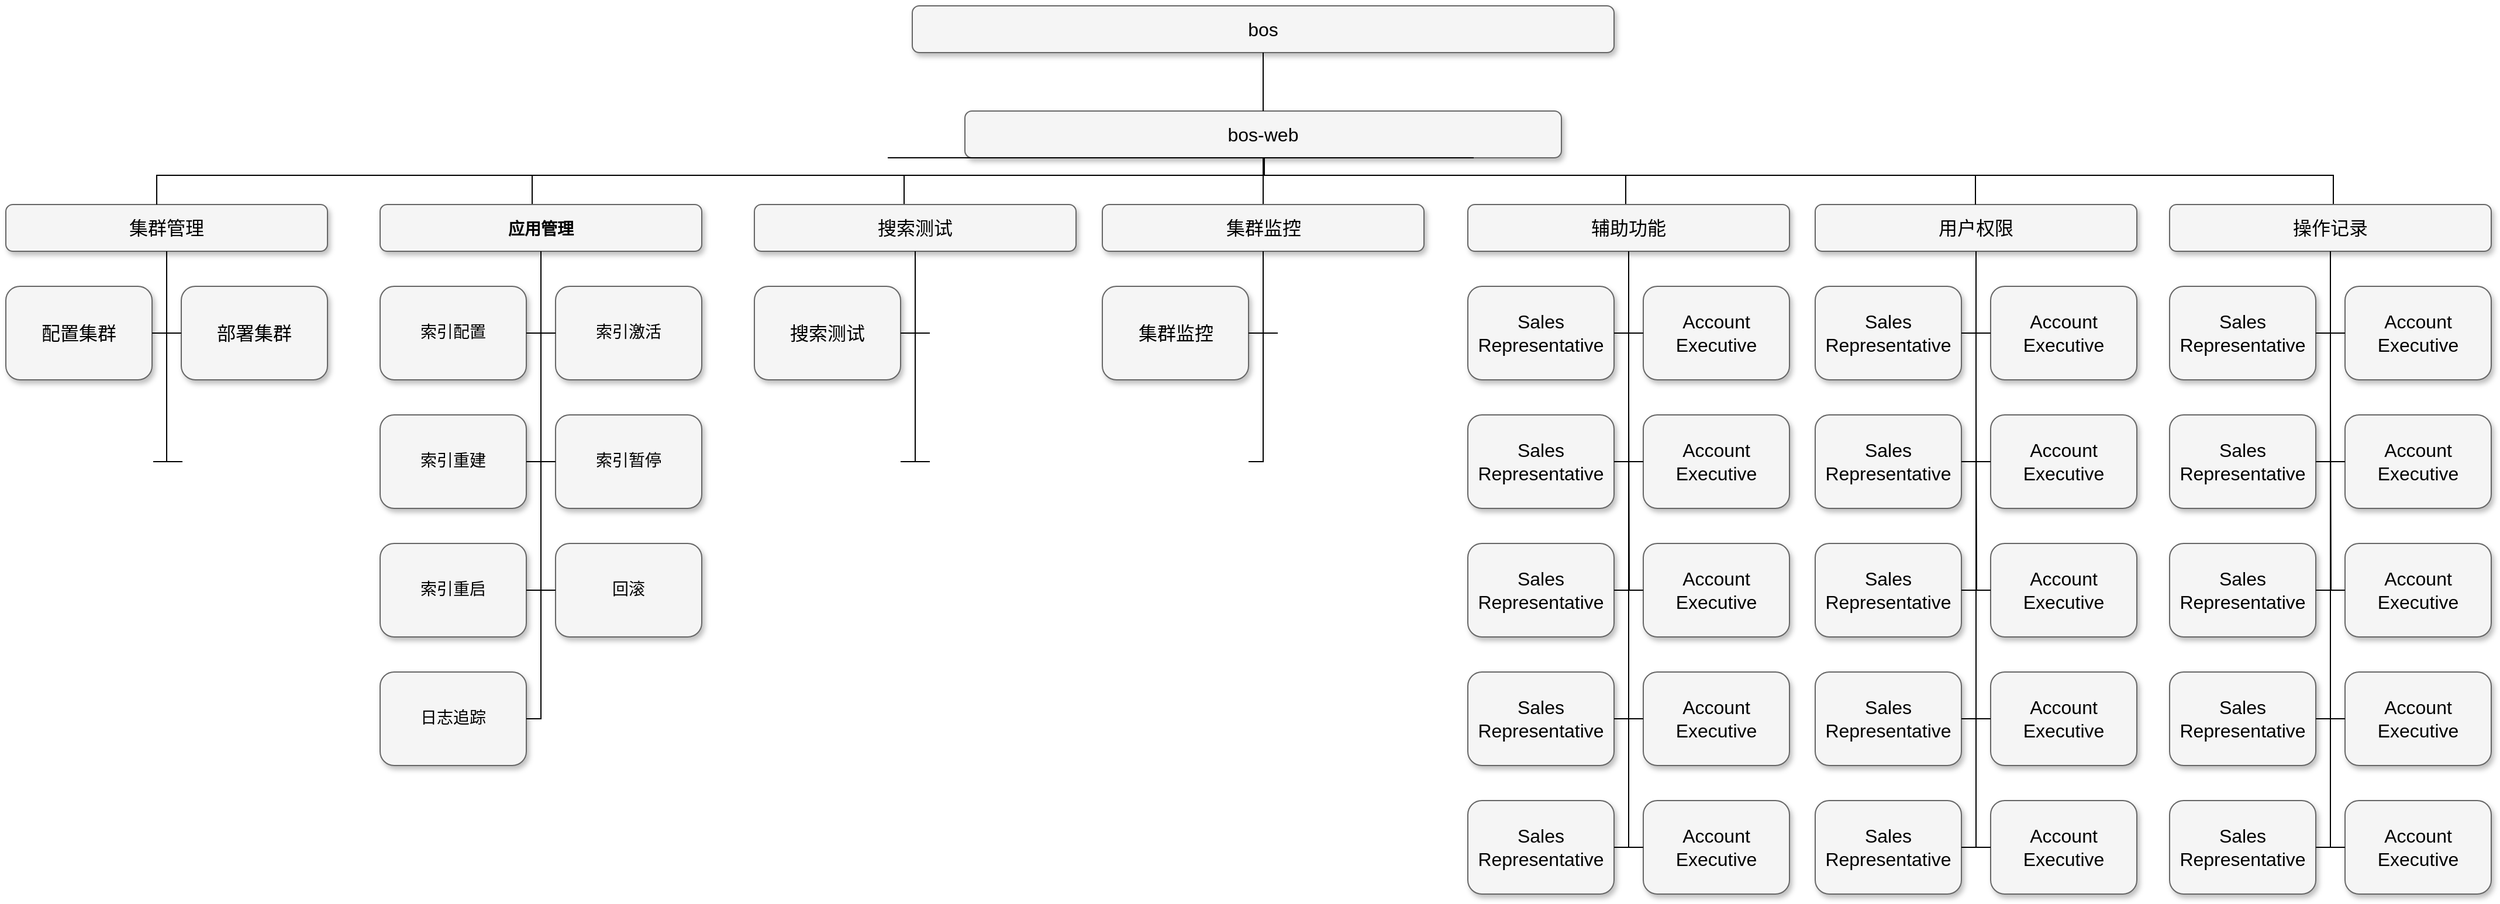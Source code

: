 <mxfile version="13.7.5" type="github">
  <diagram name="Page-1" id="b98fa263-6416-c6ec-5b7d-78bf54ef71d0">
    <mxGraphModel dx="3179.5" dy="707" grid="1" gridSize="10" guides="1" tooltips="1" connect="1" arrows="1" fold="1" page="1" pageScale="1.5" pageWidth="1169" pageHeight="826" background="#ffffff" math="0" shadow="0">
      <root>
        <mxCell id="0" style=";html=1;" />
        <mxCell id="1" style=";html=1;" parent="0" />
        <mxCell id="303ed1de8c2c98b4-3" value="bos" style="whiteSpace=wrap;html=1;rounded=1;shadow=1;strokeWidth=1;fontSize=16;align=center;fillColor=#f5f5f5;strokeColor=#666666;" parent="1" vertex="1">
          <mxGeometry x="585" y="245" width="600" height="40" as="geometry" />
        </mxCell>
        <mxCell id="303ed1de8c2c98b4-4" value="bos-web" style="whiteSpace=wrap;html=1;rounded=1;shadow=1;strokeWidth=1;fontSize=16;align=center;fillColor=#f5f5f5;strokeColor=#666666;" parent="1" vertex="1">
          <mxGeometry x="630" y="335" width="510" height="40" as="geometry" />
        </mxCell>
        <mxCell id="303ed1de8c2c98b4-9" value="用户权限" style="whiteSpace=wrap;html=1;rounded=1;shadow=1;strokeWidth=1;fontSize=16;align=center;fillColor=#f5f5f5;strokeColor=#666666;" parent="1" vertex="1">
          <mxGeometry x="1357" y="415" width="275" height="40" as="geometry" />
        </mxCell>
        <mxCell id="303ed1de8c2c98b4-19" value="Sales Representative" style="whiteSpace=wrap;html=1;rounded=1;shadow=1;strokeWidth=1;fontSize=16;align=center;fillColor=#f5f5f5;strokeColor=#666666;" parent="1" vertex="1">
          <mxGeometry x="1357" y="485" width="125" height="80" as="geometry" />
        </mxCell>
        <mxCell id="303ed1de8c2c98b4-20" value="Account Executive" style="whiteSpace=wrap;html=1;rounded=1;shadow=1;strokeWidth=1;fontSize=16;align=center;fillColor=#f5f5f5;strokeColor=#666666;" parent="1" vertex="1">
          <mxGeometry x="1507" y="485" width="125" height="80" as="geometry" />
        </mxCell>
        <mxCell id="303ed1de8c2c98b4-29" value="&lt;span&gt;Sales Representative&lt;/span&gt;" style="whiteSpace=wrap;html=1;rounded=1;shadow=1;strokeWidth=1;fontSize=16;align=center;fillColor=#f5f5f5;strokeColor=#666666;" parent="1" vertex="1">
          <mxGeometry x="1357" y="595" width="125" height="80" as="geometry" />
        </mxCell>
        <mxCell id="303ed1de8c2c98b4-30" value="&lt;span&gt;Account Executive&lt;/span&gt;" style="whiteSpace=wrap;html=1;rounded=1;shadow=1;strokeWidth=1;fontSize=16;align=center;fillColor=#f5f5f5;strokeColor=#666666;" parent="1" vertex="1">
          <mxGeometry x="1507" y="595" width="125" height="80" as="geometry" />
        </mxCell>
        <mxCell id="303ed1de8c2c98b4-39" value="&lt;span&gt;Sales Representative&lt;/span&gt;" style="whiteSpace=wrap;html=1;rounded=1;shadow=1;strokeWidth=1;fontSize=16;align=center;fillColor=#f5f5f5;strokeColor=#666666;" parent="1" vertex="1">
          <mxGeometry x="1357" y="705" width="125" height="80" as="geometry" />
        </mxCell>
        <mxCell id="303ed1de8c2c98b4-40" value="&lt;span&gt;Account Executive&lt;/span&gt;" style="whiteSpace=wrap;html=1;rounded=1;shadow=1;strokeWidth=1;fontSize=16;align=center;fillColor=#f5f5f5;strokeColor=#666666;" parent="1" vertex="1">
          <mxGeometry x="1507" y="705" width="125" height="80" as="geometry" />
        </mxCell>
        <mxCell id="303ed1de8c2c98b4-49" value="&lt;span&gt;Sales Representative&lt;/span&gt;" style="whiteSpace=wrap;html=1;rounded=1;shadow=1;strokeWidth=1;fontSize=16;align=center;fillColor=#f5f5f5;strokeColor=#666666;" parent="1" vertex="1">
          <mxGeometry x="1357" y="815" width="125" height="80" as="geometry" />
        </mxCell>
        <mxCell id="303ed1de8c2c98b4-50" value="&lt;span&gt;Account Executive&lt;/span&gt;" style="whiteSpace=wrap;html=1;rounded=1;shadow=1;strokeWidth=1;fontSize=16;align=center;fillColor=#f5f5f5;strokeColor=#666666;" parent="1" vertex="1">
          <mxGeometry x="1507" y="815" width="125" height="80" as="geometry" />
        </mxCell>
        <mxCell id="303ed1de8c2c98b4-59" value="&lt;span&gt;Sales Representative&lt;/span&gt;" style="whiteSpace=wrap;html=1;rounded=1;shadow=1;strokeWidth=1;fontSize=16;align=center;fillColor=#f5f5f5;strokeColor=#666666;" parent="1" vertex="1">
          <mxGeometry x="1357" y="925" width="125" height="80" as="geometry" />
        </mxCell>
        <mxCell id="303ed1de8c2c98b4-60" value="&lt;span&gt;Account Executive&lt;/span&gt;" style="whiteSpace=wrap;html=1;rounded=1;shadow=1;strokeWidth=1;fontSize=16;align=center;fillColor=#f5f5f5;strokeColor=#666666;" parent="1" vertex="1">
          <mxGeometry x="1507" y="925" width="125" height="80" as="geometry" />
        </mxCell>
        <mxCell id="303ed1de8c2c98b4-79" style="edgeStyle=orthogonalEdgeStyle;html=1;startSize=6;endFill=0;endSize=6;strokeWidth=1;fontSize=16;rounded=0;endArrow=none;" parent="1" source="303ed1de8c2c98b4-3" target="303ed1de8c2c98b4-4" edge="1">
          <mxGeometry relative="1" as="geometry" />
        </mxCell>
        <mxCell id="303ed1de8c2c98b4-80" style="edgeStyle=orthogonalEdgeStyle;html=1;startSize=6;endFill=0;endSize=6;strokeWidth=1;fontSize=16;rounded=0;endArrow=none;" parent="1" source="303ed1de8c2c98b4-4" edge="1">
          <mxGeometry relative="1" as="geometry">
            <Array as="points">
              <mxPoint x="886" y="390" />
              <mxPoint x="578" y="390" />
            </Array>
            <mxPoint x="578" y="415" as="targetPoint" />
          </mxGeometry>
        </mxCell>
        <mxCell id="303ed1de8c2c98b4-81" style="edgeStyle=elbowEdgeStyle;html=1;startSize=6;endFill=0;endSize=6;strokeWidth=1;fontSize=16;rounded=0;endArrow=none;" parent="1" source="303ed1de8c2c98b4-4" edge="1">
          <mxGeometry relative="1" as="geometry">
            <Array as="points">
              <mxPoint x="885" y="395" />
            </Array>
            <mxPoint x="885" y="415" as="targetPoint" />
          </mxGeometry>
        </mxCell>
        <mxCell id="303ed1de8c2c98b4-82" style="edgeStyle=orthogonalEdgeStyle;html=1;startSize=6;endFill=0;endSize=6;strokeWidth=1;fontSize=16;rounded=0;endArrow=none;exitX=0.5;exitY=1;" parent="1" source="303ed1de8c2c98b4-4" edge="1">
          <mxGeometry relative="1" as="geometry">
            <Array as="points">
              <mxPoint x="885" y="390" />
              <mxPoint x="260" y="390" />
            </Array>
            <mxPoint x="260" y="415" as="targetPoint" />
          </mxGeometry>
        </mxCell>
        <mxCell id="303ed1de8c2c98b4-83" style="edgeStyle=orthogonalEdgeStyle;html=1;startSize=6;endFill=0;endSize=6;strokeWidth=1;fontSize=16;rounded=0;endArrow=none;" parent="1" source="303ed1de8c2c98b4-4" edge="1">
          <mxGeometry relative="1" as="geometry">
            <Array as="points">
              <mxPoint x="885" y="390" />
              <mxPoint x="1195" y="390" />
            </Array>
            <mxPoint x="1195" y="415" as="targetPoint" />
          </mxGeometry>
        </mxCell>
        <mxCell id="303ed1de8c2c98b4-84" style="edgeStyle=orthogonalEdgeStyle;html=1;startSize=6;endFill=0;endSize=6;strokeWidth=1;fontSize=16;rounded=0;endArrow=none;" parent="1" source="303ed1de8c2c98b4-4" target="303ed1de8c2c98b4-9" edge="1">
          <mxGeometry relative="1" as="geometry">
            <Array as="points">
              <mxPoint x="885" y="390" />
              <mxPoint x="1494" y="390" />
            </Array>
          </mxGeometry>
        </mxCell>
        <mxCell id="303ed1de8c2c98b4-109" style="edgeStyle=orthogonalEdgeStyle;html=1;startSize=6;endFill=0;endSize=6;strokeWidth=1;fontSize=16;rounded=0;endArrow=none;entryX=1;entryY=0.5;" parent="1" source="303ed1de8c2c98b4-9" target="303ed1de8c2c98b4-19" edge="1">
          <mxGeometry relative="1" as="geometry">
            <Array as="points">
              <mxPoint x="1495" y="525" />
            </Array>
          </mxGeometry>
        </mxCell>
        <mxCell id="303ed1de8c2c98b4-110" style="edgeStyle=orthogonalEdgeStyle;html=1;startSize=6;endFill=0;endSize=6;strokeWidth=1;fontSize=16;rounded=0;endArrow=none;entryX=1;entryY=0.5;" parent="1" source="303ed1de8c2c98b4-9" target="303ed1de8c2c98b4-29" edge="1">
          <mxGeometry relative="1" as="geometry">
            <Array as="points">
              <mxPoint x="1495" y="635" />
            </Array>
          </mxGeometry>
        </mxCell>
        <mxCell id="303ed1de8c2c98b4-111" style="edgeStyle=orthogonalEdgeStyle;html=1;startSize=6;endFill=0;endSize=6;strokeWidth=1;fontSize=16;rounded=0;endArrow=none;entryX=1;entryY=0.5;" parent="1" source="303ed1de8c2c98b4-9" target="303ed1de8c2c98b4-39" edge="1">
          <mxGeometry relative="1" as="geometry">
            <mxPoint x="1680" y="740" as="targetPoint" />
            <Array as="points">
              <mxPoint x="1495" y="580" />
              <mxPoint x="1495" y="745" />
            </Array>
          </mxGeometry>
        </mxCell>
        <mxCell id="303ed1de8c2c98b4-112" style="edgeStyle=orthogonalEdgeStyle;html=1;startSize=6;endFill=0;endSize=6;strokeWidth=1;fontSize=16;rounded=0;endArrow=none;entryX=1;entryY=0.5;" parent="1" source="303ed1de8c2c98b4-9" target="303ed1de8c2c98b4-49" edge="1">
          <mxGeometry relative="1" as="geometry">
            <Array as="points">
              <mxPoint x="1495" y="855" />
            </Array>
          </mxGeometry>
        </mxCell>
        <mxCell id="303ed1de8c2c98b4-113" style="edgeStyle=orthogonalEdgeStyle;html=1;startSize=6;endFill=0;endSize=6;strokeWidth=1;fontSize=16;rounded=0;endArrow=none;entryX=1;entryY=0.5;" parent="1" source="303ed1de8c2c98b4-9" target="303ed1de8c2c98b4-59" edge="1">
          <mxGeometry relative="1" as="geometry">
            <Array as="points">
              <mxPoint x="1495" y="965" />
            </Array>
          </mxGeometry>
        </mxCell>
        <mxCell id="303ed1de8c2c98b4-114" style="edgeStyle=orthogonalEdgeStyle;html=1;startSize=6;endFill=0;endSize=6;strokeWidth=1;fontSize=16;rounded=0;endArrow=none;entryX=0;entryY=0.5;" parent="1" source="303ed1de8c2c98b4-9" target="303ed1de8c2c98b4-20" edge="1">
          <mxGeometry relative="1" as="geometry">
            <Array as="points">
              <mxPoint x="1495" y="525" />
            </Array>
          </mxGeometry>
        </mxCell>
        <mxCell id="303ed1de8c2c98b4-115" style="edgeStyle=orthogonalEdgeStyle;html=1;startSize=6;endFill=0;endSize=6;strokeWidth=1;fontSize=16;rounded=0;endArrow=none;entryX=0;entryY=0.5;" parent="1" source="303ed1de8c2c98b4-9" target="303ed1de8c2c98b4-30" edge="1">
          <mxGeometry relative="1" as="geometry">
            <Array as="points">
              <mxPoint x="1495" y="635" />
            </Array>
          </mxGeometry>
        </mxCell>
        <mxCell id="303ed1de8c2c98b4-116" style="edgeStyle=orthogonalEdgeStyle;html=1;startSize=6;endFill=0;endSize=6;strokeWidth=1;fontSize=16;rounded=0;endArrow=none;entryX=0;entryY=0.5;" parent="1" source="303ed1de8c2c98b4-9" target="303ed1de8c2c98b4-40" edge="1">
          <mxGeometry relative="1" as="geometry">
            <Array as="points">
              <mxPoint x="1495" y="745" />
            </Array>
          </mxGeometry>
        </mxCell>
        <mxCell id="303ed1de8c2c98b4-117" style="edgeStyle=orthogonalEdgeStyle;html=1;startSize=6;endFill=0;endSize=6;strokeWidth=1;fontSize=16;rounded=0;endArrow=none;entryX=0;entryY=0.5;" parent="1" source="303ed1de8c2c98b4-9" target="303ed1de8c2c98b4-50" edge="1">
          <mxGeometry relative="1" as="geometry">
            <Array as="points">
              <mxPoint x="1495" y="855" />
            </Array>
          </mxGeometry>
        </mxCell>
        <mxCell id="303ed1de8c2c98b4-118" style="edgeStyle=orthogonalEdgeStyle;html=1;startSize=6;endFill=0;endSize=6;strokeWidth=1;fontSize=16;rounded=0;endArrow=none;entryX=0;entryY=0.5;" parent="1" source="303ed1de8c2c98b4-9" target="303ed1de8c2c98b4-60" edge="1">
          <mxGeometry relative="1" as="geometry">
            <Array as="points">
              <mxPoint x="1495" y="965" />
            </Array>
          </mxGeometry>
        </mxCell>
        <mxCell id="FHTOoToXrkzVN3hK7Ukm-1" style="edgeStyle=orthogonalEdgeStyle;html=1;startSize=6;endFill=0;endSize=6;strokeWidth=1;fontSize=16;rounded=0;endArrow=none;" edge="1" parent="1">
          <mxGeometry relative="1" as="geometry">
            <Array as="points">
              <mxPoint x="885" y="375" />
              <mxPoint x="885" y="390" />
              <mxPoint x="1800" y="390" />
              <mxPoint x="1800" y="415" />
            </Array>
            <mxPoint x="1065" y="375" as="sourcePoint" />
            <mxPoint x="1760" y="415" as="targetPoint" />
          </mxGeometry>
        </mxCell>
        <mxCell id="FHTOoToXrkzVN3hK7Ukm-2" value="操作记录" style="whiteSpace=wrap;html=1;rounded=1;shadow=1;strokeWidth=1;fontSize=16;align=center;fillColor=#f5f5f5;strokeColor=#666666;" vertex="1" parent="1">
          <mxGeometry x="1660" y="415" width="275" height="40" as="geometry" />
        </mxCell>
        <mxCell id="FHTOoToXrkzVN3hK7Ukm-3" value="Sales Representative" style="whiteSpace=wrap;html=1;rounded=1;shadow=1;strokeWidth=1;fontSize=16;align=center;fillColor=#f5f5f5;strokeColor=#666666;" vertex="1" parent="1">
          <mxGeometry x="1660" y="485" width="125" height="80" as="geometry" />
        </mxCell>
        <mxCell id="FHTOoToXrkzVN3hK7Ukm-4" value="Account Executive" style="whiteSpace=wrap;html=1;rounded=1;shadow=1;strokeWidth=1;fontSize=16;align=center;fillColor=#f5f5f5;strokeColor=#666666;" vertex="1" parent="1">
          <mxGeometry x="1810" y="485" width="125" height="80" as="geometry" />
        </mxCell>
        <mxCell id="FHTOoToXrkzVN3hK7Ukm-5" value="&lt;span&gt;Sales Representative&lt;/span&gt;" style="whiteSpace=wrap;html=1;rounded=1;shadow=1;strokeWidth=1;fontSize=16;align=center;fillColor=#f5f5f5;strokeColor=#666666;" vertex="1" parent="1">
          <mxGeometry x="1660" y="595" width="125" height="80" as="geometry" />
        </mxCell>
        <mxCell id="FHTOoToXrkzVN3hK7Ukm-6" value="&lt;span&gt;Account Executive&lt;/span&gt;" style="whiteSpace=wrap;html=1;rounded=1;shadow=1;strokeWidth=1;fontSize=16;align=center;fillColor=#f5f5f5;strokeColor=#666666;" vertex="1" parent="1">
          <mxGeometry x="1810" y="595" width="125" height="80" as="geometry" />
        </mxCell>
        <mxCell id="FHTOoToXrkzVN3hK7Ukm-7" value="&lt;span&gt;Sales Representative&lt;/span&gt;" style="whiteSpace=wrap;html=1;rounded=1;shadow=1;strokeWidth=1;fontSize=16;align=center;fillColor=#f5f5f5;strokeColor=#666666;" vertex="1" parent="1">
          <mxGeometry x="1660" y="705" width="125" height="80" as="geometry" />
        </mxCell>
        <mxCell id="FHTOoToXrkzVN3hK7Ukm-8" value="&lt;span&gt;Account Executive&lt;/span&gt;" style="whiteSpace=wrap;html=1;rounded=1;shadow=1;strokeWidth=1;fontSize=16;align=center;fillColor=#f5f5f5;strokeColor=#666666;" vertex="1" parent="1">
          <mxGeometry x="1810" y="705" width="125" height="80" as="geometry" />
        </mxCell>
        <mxCell id="FHTOoToXrkzVN3hK7Ukm-9" value="&lt;span&gt;Sales Representative&lt;/span&gt;" style="whiteSpace=wrap;html=1;rounded=1;shadow=1;strokeWidth=1;fontSize=16;align=center;fillColor=#f5f5f5;strokeColor=#666666;" vertex="1" parent="1">
          <mxGeometry x="1660" y="815" width="125" height="80" as="geometry" />
        </mxCell>
        <mxCell id="FHTOoToXrkzVN3hK7Ukm-10" value="&lt;span&gt;Account Executive&lt;/span&gt;" style="whiteSpace=wrap;html=1;rounded=1;shadow=1;strokeWidth=1;fontSize=16;align=center;fillColor=#f5f5f5;strokeColor=#666666;" vertex="1" parent="1">
          <mxGeometry x="1810" y="815" width="125" height="80" as="geometry" />
        </mxCell>
        <mxCell id="FHTOoToXrkzVN3hK7Ukm-11" value="&lt;span&gt;Sales Representative&lt;/span&gt;" style="whiteSpace=wrap;html=1;rounded=1;shadow=1;strokeWidth=1;fontSize=16;align=center;fillColor=#f5f5f5;strokeColor=#666666;" vertex="1" parent="1">
          <mxGeometry x="1660" y="925" width="125" height="80" as="geometry" />
        </mxCell>
        <mxCell id="FHTOoToXrkzVN3hK7Ukm-12" value="&lt;span&gt;Account Executive&lt;/span&gt;" style="whiteSpace=wrap;html=1;rounded=1;shadow=1;strokeWidth=1;fontSize=16;align=center;fillColor=#f5f5f5;strokeColor=#666666;" vertex="1" parent="1">
          <mxGeometry x="1810" y="925" width="125" height="80" as="geometry" />
        </mxCell>
        <mxCell id="FHTOoToXrkzVN3hK7Ukm-13" style="edgeStyle=orthogonalEdgeStyle;html=1;startSize=6;endFill=0;endSize=6;strokeWidth=1;fontSize=16;rounded=0;endArrow=none;entryX=1;entryY=0.5;" edge="1" parent="1" source="FHTOoToXrkzVN3hK7Ukm-2" target="FHTOoToXrkzVN3hK7Ukm-3">
          <mxGeometry relative="1" as="geometry">
            <Array as="points">
              <mxPoint x="1798" y="525" />
            </Array>
          </mxGeometry>
        </mxCell>
        <mxCell id="FHTOoToXrkzVN3hK7Ukm-14" style="edgeStyle=orthogonalEdgeStyle;html=1;startSize=6;endFill=0;endSize=6;strokeWidth=1;fontSize=16;rounded=0;endArrow=none;entryX=1;entryY=0.5;" edge="1" parent="1" source="FHTOoToXrkzVN3hK7Ukm-2" target="FHTOoToXrkzVN3hK7Ukm-5">
          <mxGeometry relative="1" as="geometry">
            <Array as="points">
              <mxPoint x="1798" y="635" />
            </Array>
          </mxGeometry>
        </mxCell>
        <mxCell id="FHTOoToXrkzVN3hK7Ukm-15" style="edgeStyle=orthogonalEdgeStyle;html=1;startSize=6;endFill=0;endSize=6;strokeWidth=1;fontSize=16;rounded=0;endArrow=none;entryX=1;entryY=0.5;" edge="1" parent="1" source="FHTOoToXrkzVN3hK7Ukm-2" target="FHTOoToXrkzVN3hK7Ukm-7">
          <mxGeometry relative="1" as="geometry">
            <mxPoint x="1983" y="740" as="targetPoint" />
            <Array as="points">
              <mxPoint x="1798" y="580" />
              <mxPoint x="1798" y="745" />
            </Array>
          </mxGeometry>
        </mxCell>
        <mxCell id="FHTOoToXrkzVN3hK7Ukm-16" style="edgeStyle=orthogonalEdgeStyle;html=1;startSize=6;endFill=0;endSize=6;strokeWidth=1;fontSize=16;rounded=0;endArrow=none;entryX=1;entryY=0.5;" edge="1" parent="1" source="FHTOoToXrkzVN3hK7Ukm-2" target="FHTOoToXrkzVN3hK7Ukm-9">
          <mxGeometry relative="1" as="geometry">
            <Array as="points">
              <mxPoint x="1798" y="855" />
            </Array>
          </mxGeometry>
        </mxCell>
        <mxCell id="FHTOoToXrkzVN3hK7Ukm-17" style="edgeStyle=orthogonalEdgeStyle;html=1;startSize=6;endFill=0;endSize=6;strokeWidth=1;fontSize=16;rounded=0;endArrow=none;entryX=1;entryY=0.5;" edge="1" parent="1" source="FHTOoToXrkzVN3hK7Ukm-2" target="FHTOoToXrkzVN3hK7Ukm-11">
          <mxGeometry relative="1" as="geometry">
            <Array as="points">
              <mxPoint x="1798" y="965" />
            </Array>
          </mxGeometry>
        </mxCell>
        <mxCell id="FHTOoToXrkzVN3hK7Ukm-18" style="edgeStyle=orthogonalEdgeStyle;html=1;startSize=6;endFill=0;endSize=6;strokeWidth=1;fontSize=16;rounded=0;endArrow=none;entryX=0;entryY=0.5;" edge="1" parent="1" source="FHTOoToXrkzVN3hK7Ukm-2" target="FHTOoToXrkzVN3hK7Ukm-4">
          <mxGeometry relative="1" as="geometry">
            <Array as="points">
              <mxPoint x="1798" y="525" />
            </Array>
          </mxGeometry>
        </mxCell>
        <mxCell id="FHTOoToXrkzVN3hK7Ukm-19" style="edgeStyle=orthogonalEdgeStyle;html=1;startSize=6;endFill=0;endSize=6;strokeWidth=1;fontSize=16;rounded=0;endArrow=none;entryX=0;entryY=0.5;" edge="1" parent="1" source="FHTOoToXrkzVN3hK7Ukm-2" target="FHTOoToXrkzVN3hK7Ukm-6">
          <mxGeometry relative="1" as="geometry">
            <Array as="points">
              <mxPoint x="1798" y="635" />
            </Array>
          </mxGeometry>
        </mxCell>
        <mxCell id="FHTOoToXrkzVN3hK7Ukm-20" style="edgeStyle=orthogonalEdgeStyle;html=1;startSize=6;endFill=0;endSize=6;strokeWidth=1;fontSize=16;rounded=0;endArrow=none;entryX=0;entryY=0.5;" edge="1" parent="1" source="FHTOoToXrkzVN3hK7Ukm-2" target="FHTOoToXrkzVN3hK7Ukm-8">
          <mxGeometry relative="1" as="geometry">
            <Array as="points">
              <mxPoint x="1798" y="745" />
            </Array>
          </mxGeometry>
        </mxCell>
        <mxCell id="FHTOoToXrkzVN3hK7Ukm-21" style="edgeStyle=orthogonalEdgeStyle;html=1;startSize=6;endFill=0;endSize=6;strokeWidth=1;fontSize=16;rounded=0;endArrow=none;entryX=0;entryY=0.5;" edge="1" parent="1" source="FHTOoToXrkzVN3hK7Ukm-2" target="FHTOoToXrkzVN3hK7Ukm-10">
          <mxGeometry relative="1" as="geometry">
            <Array as="points">
              <mxPoint x="1798" y="855" />
            </Array>
          </mxGeometry>
        </mxCell>
        <mxCell id="FHTOoToXrkzVN3hK7Ukm-22" style="edgeStyle=orthogonalEdgeStyle;html=1;startSize=6;endFill=0;endSize=6;strokeWidth=1;fontSize=16;rounded=0;endArrow=none;entryX=0;entryY=0.5;" edge="1" parent="1" source="FHTOoToXrkzVN3hK7Ukm-2" target="FHTOoToXrkzVN3hK7Ukm-12">
          <mxGeometry relative="1" as="geometry">
            <Array as="points">
              <mxPoint x="1798" y="965" />
            </Array>
          </mxGeometry>
        </mxCell>
        <mxCell id="FHTOoToXrkzVN3hK7Ukm-23" value="&lt;br style=&quot;padding: 0px ; margin: 0px&quot;&gt;集群管理&lt;div style=&quot;padding: 0px ; margin: 0px&quot;&gt;&lt;br style=&quot;padding: 0px ; margin: 0px ; color: rgb(255 , 255 , 255) ; font-size: 14px ; font-weight: 700&quot;&gt;&lt;/div&gt;" style="whiteSpace=wrap;html=1;rounded=1;shadow=1;strokeWidth=1;fontSize=16;align=center;fillColor=#f5f5f5;strokeColor=#666666;" vertex="1" parent="1">
          <mxGeometry x="-190" y="415" width="275" height="40" as="geometry" />
        </mxCell>
        <mxCell id="FHTOoToXrkzVN3hK7Ukm-24" value="配置集群" style="whiteSpace=wrap;html=1;rounded=1;shadow=1;strokeWidth=1;fontSize=16;align=center;fillColor=#f5f5f5;strokeColor=#666666;" vertex="1" parent="1">
          <mxGeometry x="-190" y="485" width="125" height="80" as="geometry" />
        </mxCell>
        <mxCell id="FHTOoToXrkzVN3hK7Ukm-25" value="部署集群" style="whiteSpace=wrap;html=1;rounded=1;shadow=1;strokeWidth=1;fontSize=16;align=center;fillColor=#f5f5f5;strokeColor=#666666;" vertex="1" parent="1">
          <mxGeometry x="-40" y="485" width="125" height="80" as="geometry" />
        </mxCell>
        <mxCell id="FHTOoToXrkzVN3hK7Ukm-26" style="edgeStyle=orthogonalEdgeStyle;html=1;startSize=6;endFill=0;endSize=6;strokeWidth=1;fontSize=16;rounded=0;endArrow=none;entryX=1;entryY=0.5;" edge="1" parent="1" source="FHTOoToXrkzVN3hK7Ukm-23" target="FHTOoToXrkzVN3hK7Ukm-24">
          <mxGeometry relative="1" as="geometry">
            <Array as="points">
              <mxPoint x="-53" y="525" />
            </Array>
          </mxGeometry>
        </mxCell>
        <mxCell id="FHTOoToXrkzVN3hK7Ukm-27" style="edgeStyle=orthogonalEdgeStyle;html=1;startSize=6;endFill=0;endSize=6;strokeWidth=1;fontSize=16;rounded=0;endArrow=none;entryX=1;entryY=0.5;" edge="1" parent="1" source="FHTOoToXrkzVN3hK7Ukm-23">
          <mxGeometry relative="1" as="geometry">
            <Array as="points">
              <mxPoint x="-53" y="635" />
            </Array>
            <mxPoint x="-64" y="635" as="targetPoint" />
          </mxGeometry>
        </mxCell>
        <mxCell id="FHTOoToXrkzVN3hK7Ukm-28" style="edgeStyle=orthogonalEdgeStyle;html=1;startSize=6;endFill=0;endSize=6;strokeWidth=1;fontSize=16;rounded=0;endArrow=none;entryX=0;entryY=0.5;" edge="1" parent="1" source="FHTOoToXrkzVN3hK7Ukm-23" target="FHTOoToXrkzVN3hK7Ukm-25">
          <mxGeometry relative="1" as="geometry">
            <Array as="points">
              <mxPoint x="-53" y="525" />
            </Array>
          </mxGeometry>
        </mxCell>
        <mxCell id="FHTOoToXrkzVN3hK7Ukm-29" style="edgeStyle=orthogonalEdgeStyle;html=1;startSize=6;endFill=0;endSize=6;strokeWidth=1;fontSize=16;rounded=0;endArrow=none;entryX=0;entryY=0.5;" edge="1" parent="1" source="FHTOoToXrkzVN3hK7Ukm-23">
          <mxGeometry relative="1" as="geometry">
            <Array as="points">
              <mxPoint x="-53" y="635" />
            </Array>
            <mxPoint x="-39" y="635" as="targetPoint" />
          </mxGeometry>
        </mxCell>
        <mxCell id="FHTOoToXrkzVN3hK7Ukm-30" style="edgeStyle=orthogonalEdgeStyle;html=1;startSize=6;endFill=0;endSize=6;strokeWidth=1;fontSize=16;rounded=0;endArrow=none;exitX=0.5;exitY=1;" edge="1" parent="1">
          <mxGeometry relative="1" as="geometry">
            <Array as="points">
              <mxPoint x="886" y="375" />
              <mxPoint x="886" y="390" />
              <mxPoint x="-61" y="390" />
            </Array>
            <mxPoint x="564" y="375" as="sourcePoint" />
            <mxPoint x="-61" y="415" as="targetPoint" />
          </mxGeometry>
        </mxCell>
        <mxCell id="FHTOoToXrkzVN3hK7Ukm-31" value="&lt;span style=&quot;font-size: 14px ; font-weight: 700&quot;&gt;应用管理&lt;/span&gt;" style="whiteSpace=wrap;html=1;rounded=1;shadow=1;strokeWidth=1;fontSize=16;align=center;fillColor=#f5f5f5;strokeColor=#666666;" vertex="1" parent="1">
          <mxGeometry x="130" y="415" width="275" height="40" as="geometry" />
        </mxCell>
        <mxCell id="FHTOoToXrkzVN3hK7Ukm-32" value="&lt;p class=&quot;MsoNormal&quot; style=&quot;margin: 0pt 0pt 0.0pt ; text-align: justify ; font-family: &amp;#34;times new roman&amp;#34; ; font-size: 10.5pt&quot;&gt;&lt;span style=&quot;font-size: 10.5pt&quot;&gt;&lt;font face=&quot;宋体&quot;&gt;索引配置&lt;/font&gt;&lt;/span&gt;&lt;/p&gt;" style="whiteSpace=wrap;html=1;rounded=1;shadow=1;strokeWidth=1;fontSize=16;align=center;fillColor=#f5f5f5;strokeColor=#666666;" vertex="1" parent="1">
          <mxGeometry x="130" y="485" width="125" height="80" as="geometry" />
        </mxCell>
        <mxCell id="FHTOoToXrkzVN3hK7Ukm-33" value="&lt;p class=&quot;MsoNormal&quot; style=&quot;margin: 0pt 0pt 0.0pt ; text-align: justify ; font-family: &amp;#34;times new roman&amp;#34; ; font-size: 10.5pt&quot;&gt;&lt;span style=&quot;font-size: 10.5pt&quot;&gt;&lt;font face=&quot;宋体&quot;&gt;索引激活&lt;/font&gt;&lt;/span&gt;&lt;/p&gt;" style="whiteSpace=wrap;html=1;rounded=1;shadow=1;strokeWidth=1;fontSize=16;align=center;fillColor=#f5f5f5;strokeColor=#666666;" vertex="1" parent="1">
          <mxGeometry x="280" y="485" width="125" height="80" as="geometry" />
        </mxCell>
        <mxCell id="FHTOoToXrkzVN3hK7Ukm-34" value="&lt;p class=&quot;MsoNormal&quot; style=&quot;margin: 0pt 0pt 0.0pt ; text-align: justify ; font-family: &amp;#34;times new roman&amp;#34; ; font-size: 10.5pt&quot;&gt;&lt;span style=&quot;font-size: 10.5pt&quot;&gt;&lt;font face=&quot;宋体&quot;&gt;索引重建&lt;/font&gt;&lt;/span&gt;&lt;/p&gt;" style="whiteSpace=wrap;html=1;rounded=1;shadow=1;strokeWidth=1;fontSize=16;align=center;fillColor=#f5f5f5;strokeColor=#666666;" vertex="1" parent="1">
          <mxGeometry x="130" y="595" width="125" height="80" as="geometry" />
        </mxCell>
        <mxCell id="FHTOoToXrkzVN3hK7Ukm-35" value="&lt;p class=&quot;MsoNormal&quot; style=&quot;margin: 0pt 0pt 0.0pt ; text-align: justify ; font-family: &amp;#34;times new roman&amp;#34; ; font-size: 10.5pt&quot;&gt;&lt;span style=&quot;font-size: 10.5pt&quot;&gt;&lt;font face=&quot;宋体&quot;&gt;索引暂停&lt;/font&gt;&lt;/span&gt;&lt;/p&gt;" style="whiteSpace=wrap;html=1;rounded=1;shadow=1;strokeWidth=1;fontSize=16;align=center;fillColor=#f5f5f5;strokeColor=#666666;" vertex="1" parent="1">
          <mxGeometry x="280" y="595" width="125" height="80" as="geometry" />
        </mxCell>
        <mxCell id="FHTOoToXrkzVN3hK7Ukm-36" value="&lt;p class=&quot;MsoNormal&quot; style=&quot;margin: 0pt 0pt 0.0pt ; text-align: justify ; font-family: &amp;#34;times new roman&amp;#34; ; font-size: 10.5pt&quot;&gt;&lt;span style=&quot;font-size: 10.5pt&quot;&gt;&lt;font face=&quot;宋体&quot;&gt;索引重启&lt;/font&gt;&lt;/span&gt;&lt;/p&gt;" style="whiteSpace=wrap;html=1;rounded=1;shadow=1;strokeWidth=1;fontSize=16;align=center;fillColor=#f5f5f5;strokeColor=#666666;" vertex="1" parent="1">
          <mxGeometry x="130" y="705" width="125" height="80" as="geometry" />
        </mxCell>
        <mxCell id="FHTOoToXrkzVN3hK7Ukm-37" value="&lt;p class=&quot;MsoNormal&quot; style=&quot;margin: 0pt 0pt 0.0pt ; text-align: justify ; font-family: &amp;#34;times new roman&amp;#34; ; font-size: 10.5pt&quot;&gt;&lt;span style=&quot;font-size: 10.5pt&quot;&gt;&lt;font face=&quot;宋体&quot;&gt;日志追踪&lt;/font&gt;&lt;/span&gt;&lt;/p&gt;" style="whiteSpace=wrap;html=1;rounded=1;shadow=1;strokeWidth=1;fontSize=16;align=center;fillColor=#f5f5f5;strokeColor=#666666;" vertex="1" parent="1">
          <mxGeometry x="130" y="815" width="125" height="80" as="geometry" />
        </mxCell>
        <mxCell id="FHTOoToXrkzVN3hK7Ukm-38" value="&lt;p class=&quot;MsoNormal&quot; style=&quot;margin: 0pt 0pt 0.0pt ; text-align: justify ; font-family: &amp;#34;times new roman&amp;#34; ; font-size: 10.5pt&quot;&gt;&lt;span style=&quot;font-size: 10.5pt&quot;&gt;&lt;font face=&quot;宋体&quot;&gt;回滚&lt;/font&gt;&lt;/span&gt;&lt;/p&gt;" style="whiteSpace=wrap;html=1;rounded=1;shadow=1;strokeWidth=1;fontSize=16;align=center;fillColor=#f5f5f5;strokeColor=#666666;" vertex="1" parent="1">
          <mxGeometry x="280" y="705" width="125" height="80" as="geometry" />
        </mxCell>
        <mxCell id="FHTOoToXrkzVN3hK7Ukm-39" style="edgeStyle=orthogonalEdgeStyle;html=1;startSize=6;endFill=0;endSize=6;strokeWidth=1;fontSize=16;rounded=0;entryX=1;entryY=0.5;endArrow=none;" edge="1" parent="1" source="FHTOoToXrkzVN3hK7Ukm-31" target="FHTOoToXrkzVN3hK7Ukm-32">
          <mxGeometry relative="1" as="geometry">
            <Array as="points">
              <mxPoint x="268" y="525" />
            </Array>
          </mxGeometry>
        </mxCell>
        <mxCell id="FHTOoToXrkzVN3hK7Ukm-40" style="edgeStyle=orthogonalEdgeStyle;html=1;startSize=6;endFill=0;endSize=6;strokeWidth=1;fontSize=16;rounded=0;entryX=1;entryY=0.5;endArrow=none;" edge="1" parent="1" source="FHTOoToXrkzVN3hK7Ukm-31" target="FHTOoToXrkzVN3hK7Ukm-34">
          <mxGeometry relative="1" as="geometry">
            <Array as="points">
              <mxPoint x="268" y="635" />
            </Array>
          </mxGeometry>
        </mxCell>
        <mxCell id="FHTOoToXrkzVN3hK7Ukm-41" style="edgeStyle=orthogonalEdgeStyle;html=1;startSize=6;endFill=0;endSize=6;strokeWidth=1;fontSize=16;rounded=0;entryX=1;entryY=0.5;endArrow=none;" edge="1" parent="1" source="FHTOoToXrkzVN3hK7Ukm-31" target="FHTOoToXrkzVN3hK7Ukm-36">
          <mxGeometry relative="1" as="geometry">
            <Array as="points">
              <mxPoint x="268" y="745" />
            </Array>
          </mxGeometry>
        </mxCell>
        <mxCell id="FHTOoToXrkzVN3hK7Ukm-42" style="edgeStyle=orthogonalEdgeStyle;html=1;startSize=6;endFill=0;endSize=6;strokeWidth=1;fontSize=16;rounded=0;endArrow=none;entryX=1;entryY=0.5;" edge="1" parent="1" source="FHTOoToXrkzVN3hK7Ukm-31" target="FHTOoToXrkzVN3hK7Ukm-37">
          <mxGeometry relative="1" as="geometry">
            <Array as="points">
              <mxPoint x="268" y="855" />
            </Array>
          </mxGeometry>
        </mxCell>
        <mxCell id="FHTOoToXrkzVN3hK7Ukm-43" style="edgeStyle=orthogonalEdgeStyle;html=1;startSize=6;endFill=0;endSize=6;strokeWidth=1;fontSize=16;rounded=0;entryX=0;entryY=0.5;endArrow=none;" edge="1" parent="1" source="FHTOoToXrkzVN3hK7Ukm-31" target="FHTOoToXrkzVN3hK7Ukm-33">
          <mxGeometry relative="1" as="geometry">
            <Array as="points">
              <mxPoint x="268" y="525" />
            </Array>
          </mxGeometry>
        </mxCell>
        <mxCell id="FHTOoToXrkzVN3hK7Ukm-44" style="edgeStyle=orthogonalEdgeStyle;html=1;startSize=6;endFill=0;endSize=6;strokeWidth=1;fontSize=16;rounded=0;entryX=0;entryY=0.5;endArrow=none;" edge="1" parent="1" source="FHTOoToXrkzVN3hK7Ukm-31" target="FHTOoToXrkzVN3hK7Ukm-35">
          <mxGeometry relative="1" as="geometry">
            <Array as="points">
              <mxPoint x="268" y="635" />
            </Array>
          </mxGeometry>
        </mxCell>
        <mxCell id="FHTOoToXrkzVN3hK7Ukm-45" style="edgeStyle=orthogonalEdgeStyle;html=1;startSize=6;endFill=0;endSize=6;strokeWidth=1;fontSize=16;rounded=0;entryX=0;entryY=0.5;endArrow=none;" edge="1" parent="1" source="FHTOoToXrkzVN3hK7Ukm-31" target="FHTOoToXrkzVN3hK7Ukm-38">
          <mxGeometry relative="1" as="geometry">
            <Array as="points">
              <mxPoint x="268" y="745" />
            </Array>
          </mxGeometry>
        </mxCell>
        <mxCell id="FHTOoToXrkzVN3hK7Ukm-46" value="搜索测试" style="whiteSpace=wrap;html=1;rounded=1;shadow=1;strokeWidth=1;fontSize=16;align=center;fillColor=#f5f5f5;strokeColor=#666666;" vertex="1" parent="1">
          <mxGeometry x="450" y="415" width="275" height="40" as="geometry" />
        </mxCell>
        <mxCell id="FHTOoToXrkzVN3hK7Ukm-47" value="搜索测试" style="whiteSpace=wrap;html=1;rounded=1;shadow=1;strokeWidth=1;fontSize=16;align=center;fillColor=#f5f5f5;strokeColor=#666666;" vertex="1" parent="1">
          <mxGeometry x="450" y="485" width="125" height="80" as="geometry" />
        </mxCell>
        <mxCell id="FHTOoToXrkzVN3hK7Ukm-48" style="edgeStyle=orthogonalEdgeStyle;html=1;startSize=6;endFill=0;endSize=6;strokeWidth=1;fontSize=16;rounded=0;endArrow=none;entryX=1;entryY=0.5;" edge="1" parent="1" source="FHTOoToXrkzVN3hK7Ukm-46" target="FHTOoToXrkzVN3hK7Ukm-47">
          <mxGeometry relative="1" as="geometry">
            <Array as="points">
              <mxPoint x="587" y="525" />
            </Array>
          </mxGeometry>
        </mxCell>
        <mxCell id="FHTOoToXrkzVN3hK7Ukm-49" style="edgeStyle=orthogonalEdgeStyle;html=1;startSize=6;endFill=0;endSize=6;strokeWidth=1;fontSize=16;rounded=0;endArrow=none;entryX=1;entryY=0.5;" edge="1" parent="1" source="FHTOoToXrkzVN3hK7Ukm-46">
          <mxGeometry relative="1" as="geometry">
            <Array as="points">
              <mxPoint x="588" y="635" />
            </Array>
            <mxPoint x="575" y="635" as="targetPoint" />
          </mxGeometry>
        </mxCell>
        <mxCell id="FHTOoToXrkzVN3hK7Ukm-50" style="edgeStyle=orthogonalEdgeStyle;html=1;startSize=6;endFill=0;endSize=6;strokeWidth=1;fontSize=16;rounded=0;endArrow=none;entryX=0;entryY=0.5;" edge="1" parent="1" source="FHTOoToXrkzVN3hK7Ukm-46">
          <mxGeometry relative="1" as="geometry">
            <Array as="points">
              <mxPoint x="587" y="525" />
            </Array>
            <mxPoint x="600" y="525" as="targetPoint" />
          </mxGeometry>
        </mxCell>
        <mxCell id="FHTOoToXrkzVN3hK7Ukm-51" style="edgeStyle=orthogonalEdgeStyle;html=1;startSize=6;endFill=0;endSize=6;strokeWidth=1;fontSize=16;rounded=0;endArrow=none;entryX=0;entryY=0.5;" edge="1" parent="1" source="FHTOoToXrkzVN3hK7Ukm-46">
          <mxGeometry relative="1" as="geometry">
            <Array as="points">
              <mxPoint x="587" y="635" />
            </Array>
            <mxPoint x="600" y="635" as="targetPoint" />
          </mxGeometry>
        </mxCell>
        <mxCell id="FHTOoToXrkzVN3hK7Ukm-52" value="集群监控" style="whiteSpace=wrap;html=1;rounded=1;shadow=1;strokeWidth=1;fontSize=16;align=center;fillColor=#f5f5f5;strokeColor=#666666;" vertex="1" parent="1">
          <mxGeometry x="747.5" y="415" width="275" height="40" as="geometry" />
        </mxCell>
        <mxCell id="FHTOoToXrkzVN3hK7Ukm-53" value="集群监控" style="whiteSpace=wrap;html=1;rounded=1;shadow=1;strokeWidth=1;fontSize=16;align=center;fillColor=#f5f5f5;strokeColor=#666666;" vertex="1" parent="1">
          <mxGeometry x="747.5" y="485" width="125" height="80" as="geometry" />
        </mxCell>
        <mxCell id="FHTOoToXrkzVN3hK7Ukm-54" style="edgeStyle=orthogonalEdgeStyle;html=1;startSize=6;endFill=0;endSize=6;strokeWidth=1;fontSize=16;rounded=0;endArrow=none;entryX=1;entryY=0.5;" edge="1" parent="1" source="FHTOoToXrkzVN3hK7Ukm-52" target="FHTOoToXrkzVN3hK7Ukm-53">
          <mxGeometry relative="1" as="geometry">
            <Array as="points">
              <mxPoint x="885.5" y="525" />
            </Array>
          </mxGeometry>
        </mxCell>
        <mxCell id="FHTOoToXrkzVN3hK7Ukm-55" style="edgeStyle=orthogonalEdgeStyle;html=1;startSize=6;endFill=0;endSize=6;strokeWidth=1;fontSize=16;rounded=0;endArrow=none;entryX=0;entryY=0.5;" edge="1" parent="1" source="FHTOoToXrkzVN3hK7Ukm-52">
          <mxGeometry relative="1" as="geometry">
            <Array as="points">
              <mxPoint x="885.5" y="525" />
            </Array>
            <mxPoint x="897.5" y="525" as="targetPoint" />
          </mxGeometry>
        </mxCell>
        <mxCell id="FHTOoToXrkzVN3hK7Ukm-56" style="edgeStyle=orthogonalEdgeStyle;html=1;startSize=6;endFill=0;endSize=6;strokeWidth=1;fontSize=16;rounded=0;endArrow=none;entryX=1;entryY=0.5;" edge="1" parent="1" source="FHTOoToXrkzVN3hK7Ukm-52">
          <mxGeometry relative="1" as="geometry">
            <Array as="points">
              <mxPoint x="885.5" y="635" />
            </Array>
            <mxPoint x="872.5" y="635" as="targetPoint" />
          </mxGeometry>
        </mxCell>
        <mxCell id="FHTOoToXrkzVN3hK7Ukm-57" value="辅助功能" style="whiteSpace=wrap;html=1;rounded=1;shadow=1;strokeWidth=1;fontSize=16;align=center;fillColor=#f5f5f5;strokeColor=#666666;" vertex="1" parent="1">
          <mxGeometry x="1060" y="415" width="275" height="40" as="geometry" />
        </mxCell>
        <mxCell id="FHTOoToXrkzVN3hK7Ukm-58" value="Sales Representative" style="whiteSpace=wrap;html=1;rounded=1;shadow=1;strokeWidth=1;fontSize=16;align=center;fillColor=#f5f5f5;strokeColor=#666666;" vertex="1" parent="1">
          <mxGeometry x="1060" y="485" width="125" height="80" as="geometry" />
        </mxCell>
        <mxCell id="FHTOoToXrkzVN3hK7Ukm-59" value="Account Executive" style="whiteSpace=wrap;html=1;rounded=1;shadow=1;strokeWidth=1;fontSize=16;align=center;fillColor=#f5f5f5;strokeColor=#666666;" vertex="1" parent="1">
          <mxGeometry x="1210" y="485" width="125" height="80" as="geometry" />
        </mxCell>
        <mxCell id="FHTOoToXrkzVN3hK7Ukm-60" value="&lt;span&gt;Sales Representative&lt;/span&gt;" style="whiteSpace=wrap;html=1;rounded=1;shadow=1;strokeWidth=1;fontSize=16;align=center;fillColor=#f5f5f5;strokeColor=#666666;" vertex="1" parent="1">
          <mxGeometry x="1060" y="595" width="125" height="80" as="geometry" />
        </mxCell>
        <mxCell id="FHTOoToXrkzVN3hK7Ukm-61" value="&lt;span&gt;Account Executive&lt;/span&gt;" style="whiteSpace=wrap;html=1;rounded=1;shadow=1;strokeWidth=1;fontSize=16;align=center;fillColor=#f5f5f5;strokeColor=#666666;" vertex="1" parent="1">
          <mxGeometry x="1210" y="595" width="125" height="80" as="geometry" />
        </mxCell>
        <mxCell id="FHTOoToXrkzVN3hK7Ukm-62" value="&lt;span&gt;Sales Representative&lt;/span&gt;" style="whiteSpace=wrap;html=1;rounded=1;shadow=1;strokeWidth=1;fontSize=16;align=center;fillColor=#f5f5f5;strokeColor=#666666;" vertex="1" parent="1">
          <mxGeometry x="1060" y="705" width="125" height="80" as="geometry" />
        </mxCell>
        <mxCell id="FHTOoToXrkzVN3hK7Ukm-63" value="&lt;span&gt;Account Executive&lt;/span&gt;" style="whiteSpace=wrap;html=1;rounded=1;shadow=1;strokeWidth=1;fontSize=16;align=center;fillColor=#f5f5f5;strokeColor=#666666;" vertex="1" parent="1">
          <mxGeometry x="1210" y="705" width="125" height="80" as="geometry" />
        </mxCell>
        <mxCell id="FHTOoToXrkzVN3hK7Ukm-64" value="&lt;span&gt;Sales Representative&lt;/span&gt;" style="whiteSpace=wrap;html=1;rounded=1;shadow=1;strokeWidth=1;fontSize=16;align=center;fillColor=#f5f5f5;strokeColor=#666666;" vertex="1" parent="1">
          <mxGeometry x="1060" y="815" width="125" height="80" as="geometry" />
        </mxCell>
        <mxCell id="FHTOoToXrkzVN3hK7Ukm-65" value="&lt;span&gt;Account Executive&lt;/span&gt;" style="whiteSpace=wrap;html=1;rounded=1;shadow=1;strokeWidth=1;fontSize=16;align=center;fillColor=#f5f5f5;strokeColor=#666666;" vertex="1" parent="1">
          <mxGeometry x="1210" y="815" width="125" height="80" as="geometry" />
        </mxCell>
        <mxCell id="FHTOoToXrkzVN3hK7Ukm-66" value="&lt;span&gt;Sales Representative&lt;/span&gt;" style="whiteSpace=wrap;html=1;rounded=1;shadow=1;strokeWidth=1;fontSize=16;align=center;fillColor=#f5f5f5;strokeColor=#666666;" vertex="1" parent="1">
          <mxGeometry x="1060" y="925" width="125" height="80" as="geometry" />
        </mxCell>
        <mxCell id="FHTOoToXrkzVN3hK7Ukm-67" value="&lt;span&gt;Account Executive&lt;/span&gt;" style="whiteSpace=wrap;html=1;rounded=1;shadow=1;strokeWidth=1;fontSize=16;align=center;fillColor=#f5f5f5;strokeColor=#666666;" vertex="1" parent="1">
          <mxGeometry x="1210" y="925" width="125" height="80" as="geometry" />
        </mxCell>
        <mxCell id="FHTOoToXrkzVN3hK7Ukm-68" style="edgeStyle=orthogonalEdgeStyle;html=1;startSize=6;endFill=0;endSize=6;strokeWidth=1;fontSize=16;rounded=0;endArrow=none;entryX=1;entryY=0.5;" edge="1" parent="1" source="FHTOoToXrkzVN3hK7Ukm-57" target="FHTOoToXrkzVN3hK7Ukm-58">
          <mxGeometry relative="1" as="geometry">
            <Array as="points">
              <mxPoint x="1198" y="525" />
            </Array>
          </mxGeometry>
        </mxCell>
        <mxCell id="FHTOoToXrkzVN3hK7Ukm-69" style="edgeStyle=orthogonalEdgeStyle;html=1;startSize=6;endFill=0;endSize=6;strokeWidth=1;fontSize=16;rounded=0;endArrow=none;entryX=1;entryY=0.5;" edge="1" parent="1" source="FHTOoToXrkzVN3hK7Ukm-57" target="FHTOoToXrkzVN3hK7Ukm-60">
          <mxGeometry relative="1" as="geometry">
            <Array as="points">
              <mxPoint x="1198" y="635" />
            </Array>
          </mxGeometry>
        </mxCell>
        <mxCell id="FHTOoToXrkzVN3hK7Ukm-70" style="edgeStyle=orthogonalEdgeStyle;html=1;startSize=6;endFill=0;endSize=6;strokeWidth=1;fontSize=16;rounded=0;endArrow=none;entryX=1;entryY=0.5;" edge="1" parent="1" source="FHTOoToXrkzVN3hK7Ukm-57" target="FHTOoToXrkzVN3hK7Ukm-62">
          <mxGeometry relative="1" as="geometry">
            <mxPoint x="1383" y="740" as="targetPoint" />
            <Array as="points">
              <mxPoint x="1198" y="580" />
              <mxPoint x="1198" y="745" />
            </Array>
          </mxGeometry>
        </mxCell>
        <mxCell id="FHTOoToXrkzVN3hK7Ukm-71" style="edgeStyle=orthogonalEdgeStyle;html=1;startSize=6;endFill=0;endSize=6;strokeWidth=1;fontSize=16;rounded=0;endArrow=none;entryX=1;entryY=0.5;" edge="1" parent="1" source="FHTOoToXrkzVN3hK7Ukm-57" target="FHTOoToXrkzVN3hK7Ukm-64">
          <mxGeometry relative="1" as="geometry">
            <Array as="points">
              <mxPoint x="1198" y="855" />
            </Array>
          </mxGeometry>
        </mxCell>
        <mxCell id="FHTOoToXrkzVN3hK7Ukm-72" style="edgeStyle=orthogonalEdgeStyle;html=1;startSize=6;endFill=0;endSize=6;strokeWidth=1;fontSize=16;rounded=0;endArrow=none;entryX=1;entryY=0.5;" edge="1" parent="1" source="FHTOoToXrkzVN3hK7Ukm-57" target="FHTOoToXrkzVN3hK7Ukm-66">
          <mxGeometry relative="1" as="geometry">
            <Array as="points">
              <mxPoint x="1198" y="965" />
            </Array>
          </mxGeometry>
        </mxCell>
        <mxCell id="FHTOoToXrkzVN3hK7Ukm-73" style="edgeStyle=orthogonalEdgeStyle;html=1;startSize=6;endFill=0;endSize=6;strokeWidth=1;fontSize=16;rounded=0;endArrow=none;entryX=0;entryY=0.5;" edge="1" parent="1" source="FHTOoToXrkzVN3hK7Ukm-57" target="FHTOoToXrkzVN3hK7Ukm-59">
          <mxGeometry relative="1" as="geometry">
            <Array as="points">
              <mxPoint x="1198" y="525" />
            </Array>
          </mxGeometry>
        </mxCell>
        <mxCell id="FHTOoToXrkzVN3hK7Ukm-74" style="edgeStyle=orthogonalEdgeStyle;html=1;startSize=6;endFill=0;endSize=6;strokeWidth=1;fontSize=16;rounded=0;endArrow=none;entryX=0;entryY=0.5;" edge="1" parent="1" source="FHTOoToXrkzVN3hK7Ukm-57" target="FHTOoToXrkzVN3hK7Ukm-61">
          <mxGeometry relative="1" as="geometry">
            <Array as="points">
              <mxPoint x="1198" y="635" />
            </Array>
          </mxGeometry>
        </mxCell>
        <mxCell id="FHTOoToXrkzVN3hK7Ukm-75" style="edgeStyle=orthogonalEdgeStyle;html=1;startSize=6;endFill=0;endSize=6;strokeWidth=1;fontSize=16;rounded=0;endArrow=none;entryX=0;entryY=0.5;" edge="1" parent="1" source="FHTOoToXrkzVN3hK7Ukm-57" target="FHTOoToXrkzVN3hK7Ukm-63">
          <mxGeometry relative="1" as="geometry">
            <Array as="points">
              <mxPoint x="1198" y="745" />
            </Array>
          </mxGeometry>
        </mxCell>
        <mxCell id="FHTOoToXrkzVN3hK7Ukm-76" style="edgeStyle=orthogonalEdgeStyle;html=1;startSize=6;endFill=0;endSize=6;strokeWidth=1;fontSize=16;rounded=0;endArrow=none;entryX=0;entryY=0.5;" edge="1" parent="1" source="FHTOoToXrkzVN3hK7Ukm-57" target="FHTOoToXrkzVN3hK7Ukm-65">
          <mxGeometry relative="1" as="geometry">
            <Array as="points">
              <mxPoint x="1198" y="855" />
            </Array>
          </mxGeometry>
        </mxCell>
        <mxCell id="FHTOoToXrkzVN3hK7Ukm-77" style="edgeStyle=orthogonalEdgeStyle;html=1;startSize=6;endFill=0;endSize=6;strokeWidth=1;fontSize=16;rounded=0;endArrow=none;entryX=0;entryY=0.5;" edge="1" parent="1" source="FHTOoToXrkzVN3hK7Ukm-57" target="FHTOoToXrkzVN3hK7Ukm-67">
          <mxGeometry relative="1" as="geometry">
            <Array as="points">
              <mxPoint x="1198" y="965" />
            </Array>
          </mxGeometry>
        </mxCell>
      </root>
    </mxGraphModel>
  </diagram>
</mxfile>
